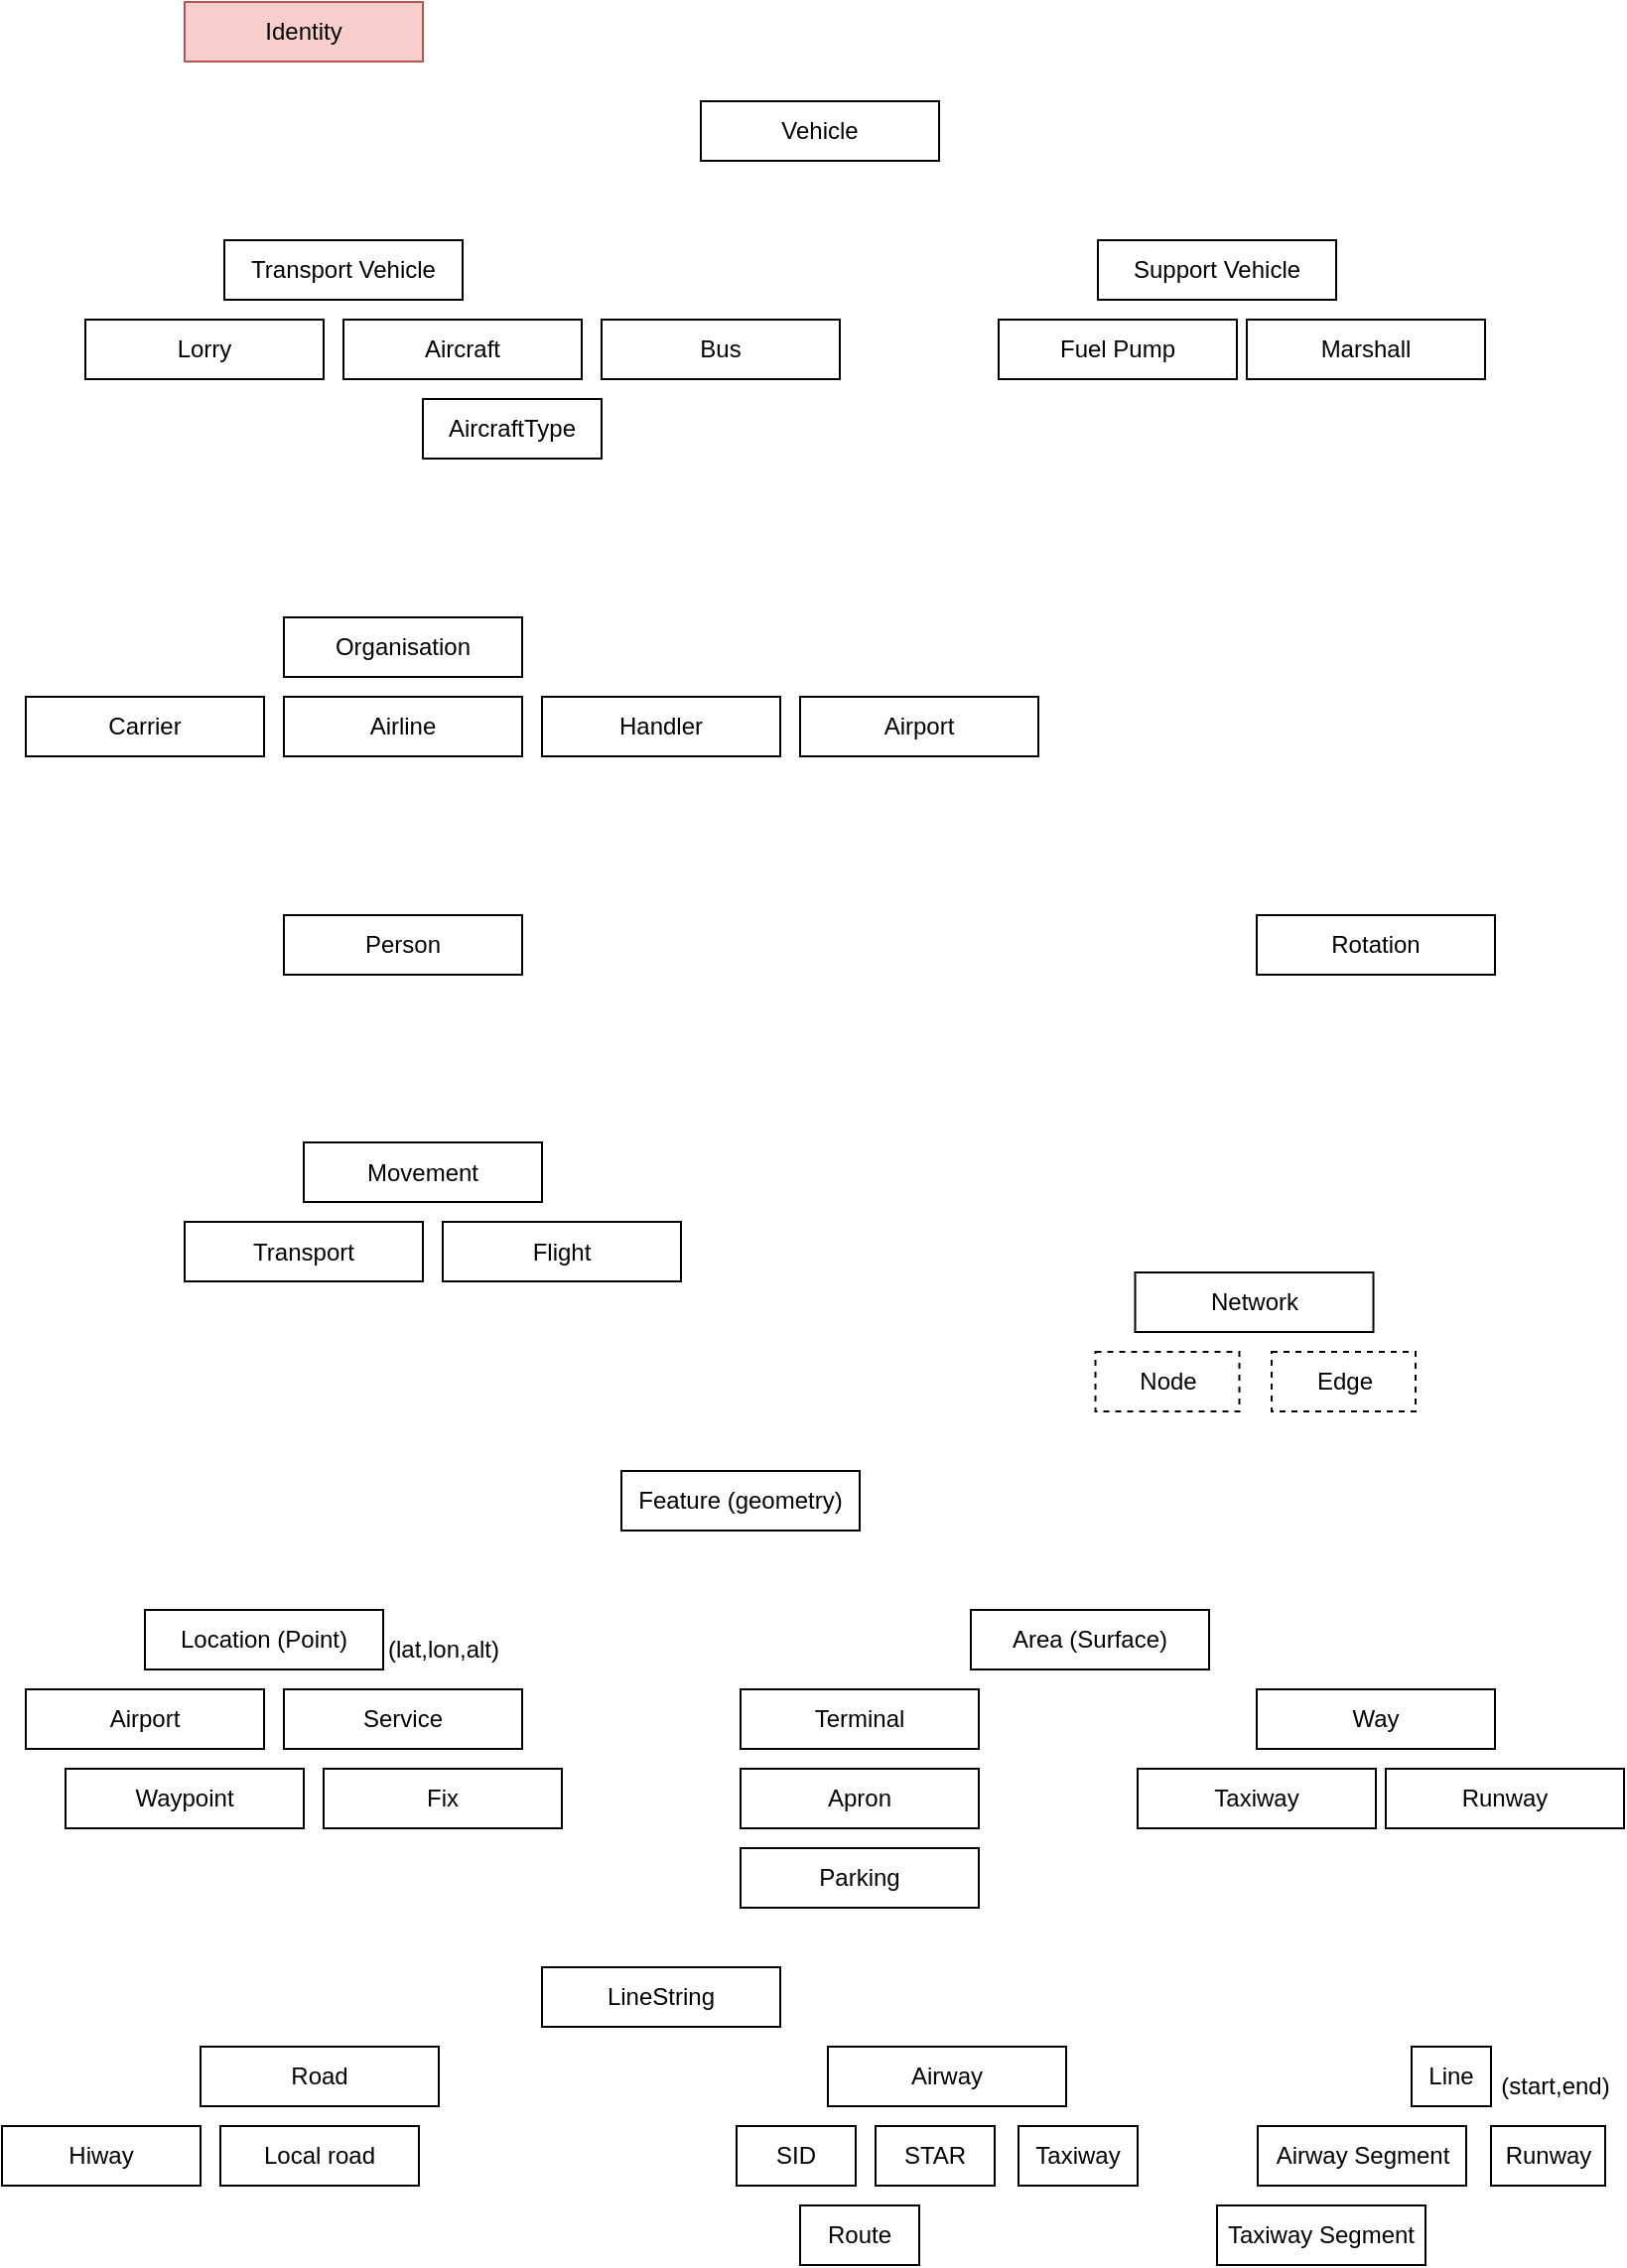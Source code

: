 <mxfile version="14.6.13" type="device"><diagram id="rC8QchHqTf9euF67HtGm" name="Page-1"><mxGraphModel dx="1106" dy="1003" grid="1" gridSize="10" guides="1" tooltips="1" connect="1" arrows="1" fold="1" page="1" pageScale="1" pageWidth="827" pageHeight="1169" math="0" shadow="0"><root><mxCell id="0"/><mxCell id="1" parent="0"/><mxCell id="CYsZGSgPQ-XGgWsk8S3a-1" value="Transport Vehicle" style="rounded=0;whiteSpace=wrap;html=1;" parent="1" vertex="1"><mxGeometry x="120" y="130" width="120" height="30" as="geometry"/></mxCell><mxCell id="CYsZGSgPQ-XGgWsk8S3a-2" value="Lorry" style="rounded=0;whiteSpace=wrap;html=1;" parent="1" vertex="1"><mxGeometry x="50" y="170" width="120" height="30" as="geometry"/></mxCell><mxCell id="CYsZGSgPQ-XGgWsk8S3a-3" value="Aircraft" style="rounded=0;whiteSpace=wrap;html=1;" parent="1" vertex="1"><mxGeometry x="180" y="170" width="120" height="30" as="geometry"/></mxCell><mxCell id="CYsZGSgPQ-XGgWsk8S3a-4" value="Vehicle" style="rounded=0;whiteSpace=wrap;html=1;" parent="1" vertex="1"><mxGeometry x="360" y="60" width="120" height="30" as="geometry"/></mxCell><mxCell id="CYsZGSgPQ-XGgWsk8S3a-5" value="Support Vehicle" style="rounded=0;whiteSpace=wrap;html=1;" parent="1" vertex="1"><mxGeometry x="560" y="130" width="120" height="30" as="geometry"/></mxCell><mxCell id="CYsZGSgPQ-XGgWsk8S3a-6" value="Fuel Pump" style="rounded=0;whiteSpace=wrap;html=1;" parent="1" vertex="1"><mxGeometry x="510" y="170" width="120" height="30" as="geometry"/></mxCell><mxCell id="CYsZGSgPQ-XGgWsk8S3a-7" value="Organisation" style="rounded=0;whiteSpace=wrap;html=1;" parent="1" vertex="1"><mxGeometry x="150" y="320" width="120" height="30" as="geometry"/></mxCell><mxCell id="CYsZGSgPQ-XGgWsk8S3a-8" value="Airline" style="rounded=0;whiteSpace=wrap;html=1;" parent="1" vertex="1"><mxGeometry x="150" y="360" width="120" height="30" as="geometry"/></mxCell><mxCell id="CYsZGSgPQ-XGgWsk8S3a-10" value="Carrier" style="rounded=0;whiteSpace=wrap;html=1;" parent="1" vertex="1"><mxGeometry x="20" y="360" width="120" height="30" as="geometry"/></mxCell><mxCell id="CYsZGSgPQ-XGgWsk8S3a-12" value="Marshall" style="rounded=0;whiteSpace=wrap;html=1;" parent="1" vertex="1"><mxGeometry x="635" y="170" width="120" height="30" as="geometry"/></mxCell><mxCell id="CYsZGSgPQ-XGgWsk8S3a-13" value="Bus" style="rounded=0;whiteSpace=wrap;html=1;" parent="1" vertex="1"><mxGeometry x="310" y="170" width="120" height="30" as="geometry"/></mxCell><mxCell id="CYsZGSgPQ-XGgWsk8S3a-14" value="Movement" style="rounded=0;whiteSpace=wrap;html=1;" parent="1" vertex="1"><mxGeometry x="160" y="584.5" width="120" height="30" as="geometry"/></mxCell><mxCell id="CYsZGSgPQ-XGgWsk8S3a-15" value="Flight" style="rounded=0;whiteSpace=wrap;html=1;" parent="1" vertex="1"><mxGeometry x="230" y="624.5" width="120" height="30" as="geometry"/></mxCell><mxCell id="CYsZGSgPQ-XGgWsk8S3a-16" value="Transport" style="rounded=0;whiteSpace=wrap;html=1;" parent="1" vertex="1"><mxGeometry x="100" y="624.5" width="120" height="30" as="geometry"/></mxCell><mxCell id="CYsZGSgPQ-XGgWsk8S3a-17" value="Rotation" style="rounded=0;whiteSpace=wrap;html=1;" parent="1" vertex="1"><mxGeometry x="640" y="470" width="120" height="30" as="geometry"/></mxCell><mxCell id="CYsZGSgPQ-XGgWsk8S3a-18" value="Handler" style="rounded=0;whiteSpace=wrap;html=1;" parent="1" vertex="1"><mxGeometry x="280" y="360" width="120" height="30" as="geometry"/></mxCell><mxCell id="CYsZGSgPQ-XGgWsk8S3a-19" value="Airport" style="rounded=0;whiteSpace=wrap;html=1;" parent="1" vertex="1"><mxGeometry x="410" y="360" width="120" height="30" as="geometry"/></mxCell><mxCell id="CYsZGSgPQ-XGgWsk8S3a-21" value="Person" style="rounded=0;whiteSpace=wrap;html=1;" parent="1" vertex="1"><mxGeometry x="150" y="470" width="120" height="30" as="geometry"/></mxCell><mxCell id="CYsZGSgPQ-XGgWsk8S3a-22" value="Identity" style="rounded=0;whiteSpace=wrap;html=1;fillColor=#f8cecc;strokeColor=#b85450;" parent="1" vertex="1"><mxGeometry x="100" y="10" width="120" height="30" as="geometry"/></mxCell><mxCell id="CYsZGSgPQ-XGgWsk8S3a-23" value="Location (Point)" style="rounded=0;whiteSpace=wrap;html=1;" parent="1" vertex="1"><mxGeometry x="80" y="820" width="120" height="30" as="geometry"/></mxCell><mxCell id="CYsZGSgPQ-XGgWsk8S3a-24" value="Service" style="rounded=0;whiteSpace=wrap;html=1;" parent="1" vertex="1"><mxGeometry x="150" y="860" width="120" height="30" as="geometry"/></mxCell><mxCell id="CYsZGSgPQ-XGgWsk8S3a-25" value="Airport" style="rounded=0;whiteSpace=wrap;html=1;" parent="1" vertex="1"><mxGeometry x="20" y="860" width="120" height="30" as="geometry"/></mxCell><mxCell id="CYsZGSgPQ-XGgWsk8S3a-26" value="Feature (geometry)" style="rounded=0;whiteSpace=wrap;html=1;" parent="1" vertex="1"><mxGeometry x="320" y="750" width="120" height="30" as="geometry"/></mxCell><mxCell id="CYsZGSgPQ-XGgWsk8S3a-27" value="Area (Surface)" style="rounded=0;whiteSpace=wrap;html=1;" parent="1" vertex="1"><mxGeometry x="496" y="820" width="120" height="30" as="geometry"/></mxCell><mxCell id="CYsZGSgPQ-XGgWsk8S3a-28" value="Parking" style="rounded=0;whiteSpace=wrap;html=1;" parent="1" vertex="1"><mxGeometry x="380" y="940" width="120" height="30" as="geometry"/></mxCell><mxCell id="CYsZGSgPQ-XGgWsk8S3a-29" value="LineString" style="rounded=0;whiteSpace=wrap;html=1;" parent="1" vertex="1"><mxGeometry x="280" y="1000" width="120" height="30" as="geometry"/></mxCell><mxCell id="CYsZGSgPQ-XGgWsk8S3a-30" value="Road" style="rounded=0;whiteSpace=wrap;html=1;" parent="1" vertex="1"><mxGeometry x="108" y="1040" width="120" height="30" as="geometry"/></mxCell><mxCell id="CYsZGSgPQ-XGgWsk8S3a-31" value="Taxiway" style="rounded=0;whiteSpace=wrap;html=1;" parent="1" vertex="1"><mxGeometry x="580" y="900" width="120" height="30" as="geometry"/></mxCell><mxCell id="CYsZGSgPQ-XGgWsk8S3a-33" value="Taxiway" style="rounded=0;whiteSpace=wrap;html=1;" parent="1" vertex="1"><mxGeometry x="520" y="1080" width="60" height="30" as="geometry"/></mxCell><mxCell id="CYsZGSgPQ-XGgWsk8S3a-34" value="Runway" style="rounded=0;whiteSpace=wrap;html=1;" parent="1" vertex="1"><mxGeometry x="705" y="900" width="120" height="30" as="geometry"/></mxCell><mxCell id="CYsZGSgPQ-XGgWsk8S3a-35" value="Apron" style="rounded=0;whiteSpace=wrap;html=1;" parent="1" vertex="1"><mxGeometry x="380" y="900" width="120" height="30" as="geometry"/></mxCell><mxCell id="CYsZGSgPQ-XGgWsk8S3a-37" value="Hiway" style="rounded=0;whiteSpace=wrap;html=1;" parent="1" vertex="1"><mxGeometry x="8" y="1080" width="100" height="30" as="geometry"/></mxCell><mxCell id="CYsZGSgPQ-XGgWsk8S3a-38" value="Local road" style="rounded=0;whiteSpace=wrap;html=1;" parent="1" vertex="1"><mxGeometry x="118" y="1080" width="100" height="30" as="geometry"/></mxCell><mxCell id="CYsZGSgPQ-XGgWsk8S3a-39" value="Airway" style="rounded=0;whiteSpace=wrap;html=1;" parent="1" vertex="1"><mxGeometry x="424" y="1040" width="120" height="30" as="geometry"/></mxCell><mxCell id="CYsZGSgPQ-XGgWsk8S3a-40" value="SID" style="rounded=0;whiteSpace=wrap;html=1;" parent="1" vertex="1"><mxGeometry x="378" y="1080" width="60" height="30" as="geometry"/></mxCell><mxCell id="CYsZGSgPQ-XGgWsk8S3a-41" value="STAR" style="rounded=0;whiteSpace=wrap;html=1;" parent="1" vertex="1"><mxGeometry x="448" y="1080" width="60" height="30" as="geometry"/></mxCell><mxCell id="CYsZGSgPQ-XGgWsk8S3a-42" value="Route" style="rounded=0;whiteSpace=wrap;html=1;" parent="1" vertex="1"><mxGeometry x="410" y="1120" width="60" height="30" as="geometry"/></mxCell><mxCell id="CYsZGSgPQ-XGgWsk8S3a-43" value="Waypoint" style="rounded=0;whiteSpace=wrap;html=1;" parent="1" vertex="1"><mxGeometry x="40" y="900" width="120" height="30" as="geometry"/></mxCell><mxCell id="CYsZGSgPQ-XGgWsk8S3a-44" value="Fix" style="rounded=0;whiteSpace=wrap;html=1;" parent="1" vertex="1"><mxGeometry x="170" y="900" width="120" height="30" as="geometry"/></mxCell><mxCell id="CYsZGSgPQ-XGgWsk8S3a-45" value="Airway Segment" style="rounded=0;whiteSpace=wrap;html=1;" parent="1" vertex="1"><mxGeometry x="640.5" y="1080" width="105" height="30" as="geometry"/></mxCell><mxCell id="zxR3V1QRbo-EtUG_D0Xe-1" value="Way" style="rounded=0;whiteSpace=wrap;html=1;" parent="1" vertex="1"><mxGeometry x="640" y="860" width="120" height="30" as="geometry"/></mxCell><mxCell id="zxR3V1QRbo-EtUG_D0Xe-2" value="Line" style="rounded=0;whiteSpace=wrap;html=1;" parent="1" vertex="1"><mxGeometry x="718" y="1040" width="40" height="30" as="geometry"/></mxCell><mxCell id="zxR3V1QRbo-EtUG_D0Xe-3" value="Runway" style="rounded=0;whiteSpace=wrap;html=1;" parent="1" vertex="1"><mxGeometry x="758" y="1080" width="57.5" height="30" as="geometry"/></mxCell><mxCell id="zxR3V1QRbo-EtUG_D0Xe-4" value="Network" style="rounded=0;whiteSpace=wrap;html=1;" parent="1" vertex="1"><mxGeometry x="578.75" y="650" width="120" height="30" as="geometry"/></mxCell><mxCell id="zxR3V1QRbo-EtUG_D0Xe-5" value="Node" style="rounded=0;whiteSpace=wrap;html=1;dashed=1;" parent="1" vertex="1"><mxGeometry x="558.75" y="690" width="72.5" height="30" as="geometry"/></mxCell><mxCell id="zxR3V1QRbo-EtUG_D0Xe-6" value="Edge" style="rounded=0;whiteSpace=wrap;html=1;dashed=1;" parent="1" vertex="1"><mxGeometry x="647.5" y="690" width="72.5" height="30" as="geometry"/></mxCell><mxCell id="Eq_FprDIvBkSL0H1_fnC-1" value="AircraftType" style="rounded=0;whiteSpace=wrap;html=1;" parent="1" vertex="1"><mxGeometry x="220" y="210" width="90" height="30" as="geometry"/></mxCell><mxCell id="Eq_FprDIvBkSL0H1_fnC-2" value="Terminal" style="rounded=0;whiteSpace=wrap;html=1;" parent="1" vertex="1"><mxGeometry x="380" y="860" width="120" height="30" as="geometry"/></mxCell><mxCell id="Eq_FprDIvBkSL0H1_fnC-3" value="(lat,lon,alt)" style="text;html=1;align=center;verticalAlign=middle;resizable=0;points=[];autosize=1;" parent="1" vertex="1"><mxGeometry x="195" y="830" width="70" height="20" as="geometry"/></mxCell><mxCell id="Eq_FprDIvBkSL0H1_fnC-4" value="(start,end)" style="text;html=1;align=center;verticalAlign=middle;resizable=0;points=[];autosize=1;" parent="1" vertex="1"><mxGeometry x="755" y="1050" width="70" height="20" as="geometry"/></mxCell><mxCell id="xH8g09XG3ILA3myhhgAT-1" value="Taxiway Segment" style="rounded=0;whiteSpace=wrap;html=1;" vertex="1" parent="1"><mxGeometry x="620" y="1120" width="105" height="30" as="geometry"/></mxCell></root></mxGraphModel></diagram></mxfile>